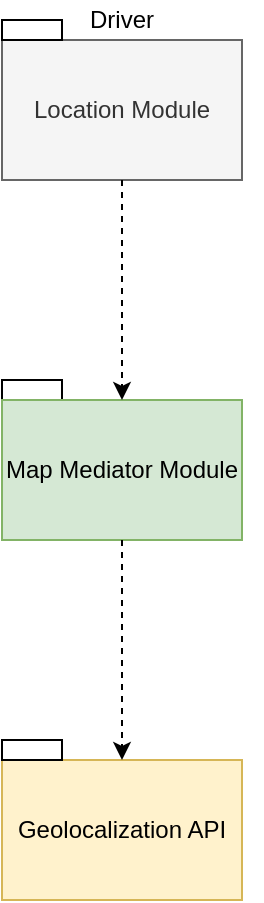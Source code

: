 <mxfile version="14.1.7" type="device"><diagram id="wvQSITklZJGRU-TLmRZH" name="Page-1"><mxGraphModel dx="1221" dy="654" grid="1" gridSize="10" guides="1" tooltips="1" connect="1" arrows="1" fold="1" page="1" pageScale="1" pageWidth="827" pageHeight="1169" math="0" shadow="0"><root><mxCell id="0"/><mxCell id="1" parent="0"/><mxCell id="05MQ5_6AQZ9b2N-eFhlH-1" value="" style="group" vertex="1" connectable="0" parent="1"><mxGeometry x="340" y="320" width="130" height="80" as="geometry"/></mxCell><mxCell id="05MQ5_6AQZ9b2N-eFhlH-3" value="" style="rounded=0;whiteSpace=wrap;html=1;" vertex="1" parent="05MQ5_6AQZ9b2N-eFhlH-1"><mxGeometry width="30" height="10" as="geometry"/></mxCell><mxCell id="05MQ5_6AQZ9b2N-eFhlH-2" value="Map Mediator Module" style="rounded=0;whiteSpace=wrap;html=1;fillColor=#d5e8d4;strokeColor=#82b366;" vertex="1" parent="05MQ5_6AQZ9b2N-eFhlH-1"><mxGeometry y="10" width="120" height="70" as="geometry"/></mxCell><mxCell id="05MQ5_6AQZ9b2N-eFhlH-36" value="" style="group;fillColor=none;" vertex="1" connectable="0" parent="1"><mxGeometry x="340" y="140" width="120" height="80" as="geometry"/></mxCell><mxCell id="05MQ5_6AQZ9b2N-eFhlH-37" value="Location Module" style="rounded=0;whiteSpace=wrap;html=1;fillColor=#f5f5f5;strokeColor=#666666;fontColor=#333333;" vertex="1" parent="05MQ5_6AQZ9b2N-eFhlH-36"><mxGeometry y="10" width="120" height="70" as="geometry"/></mxCell><mxCell id="05MQ5_6AQZ9b2N-eFhlH-38" value="" style="rounded=0;whiteSpace=wrap;html=1;" vertex="1" parent="05MQ5_6AQZ9b2N-eFhlH-36"><mxGeometry width="30" height="10" as="geometry"/></mxCell><mxCell id="05MQ5_6AQZ9b2N-eFhlH-39" value="Driver" style="text;html=1;strokeColor=none;fillColor=none;align=center;verticalAlign=middle;whiteSpace=wrap;rounded=0;" vertex="1" parent="1"><mxGeometry x="380" y="130" width="40" height="20" as="geometry"/></mxCell><mxCell id="05MQ5_6AQZ9b2N-eFhlH-40" value="" style="endArrow=classic;html=1;dashed=1;exitX=0.5;exitY=1;exitDx=0;exitDy=0;entryX=0.5;entryY=0;entryDx=0;entryDy=0;" edge="1" parent="1" source="05MQ5_6AQZ9b2N-eFhlH-37" target="05MQ5_6AQZ9b2N-eFhlH-2"><mxGeometry width="50" height="50" relative="1" as="geometry"><mxPoint x="330" y="310" as="sourcePoint"/><mxPoint x="380" y="260" as="targetPoint"/></mxGeometry></mxCell><mxCell id="05MQ5_6AQZ9b2N-eFhlH-41" value="" style="group;fillColor=none;" vertex="1" connectable="0" parent="1"><mxGeometry x="340" y="500" width="120" height="80" as="geometry"/></mxCell><mxCell id="05MQ5_6AQZ9b2N-eFhlH-42" value="Geolocalization API" style="rounded=0;whiteSpace=wrap;html=1;fillColor=#fff2cc;strokeColor=#d6b656;" vertex="1" parent="05MQ5_6AQZ9b2N-eFhlH-41"><mxGeometry y="10" width="120" height="70" as="geometry"/></mxCell><mxCell id="05MQ5_6AQZ9b2N-eFhlH-43" value="" style="rounded=0;whiteSpace=wrap;html=1;" vertex="1" parent="05MQ5_6AQZ9b2N-eFhlH-41"><mxGeometry width="30" height="10" as="geometry"/></mxCell><mxCell id="05MQ5_6AQZ9b2N-eFhlH-44" value="" style="endArrow=classic;html=1;dashed=1;exitX=0.5;exitY=1;exitDx=0;exitDy=0;entryX=0.5;entryY=0;entryDx=0;entryDy=0;" edge="1" parent="1" source="05MQ5_6AQZ9b2N-eFhlH-2" target="05MQ5_6AQZ9b2N-eFhlH-42"><mxGeometry width="50" height="50" relative="1" as="geometry"><mxPoint x="370" y="490" as="sourcePoint"/><mxPoint x="420" y="440" as="targetPoint"/></mxGeometry></mxCell></root></mxGraphModel></diagram></mxfile>